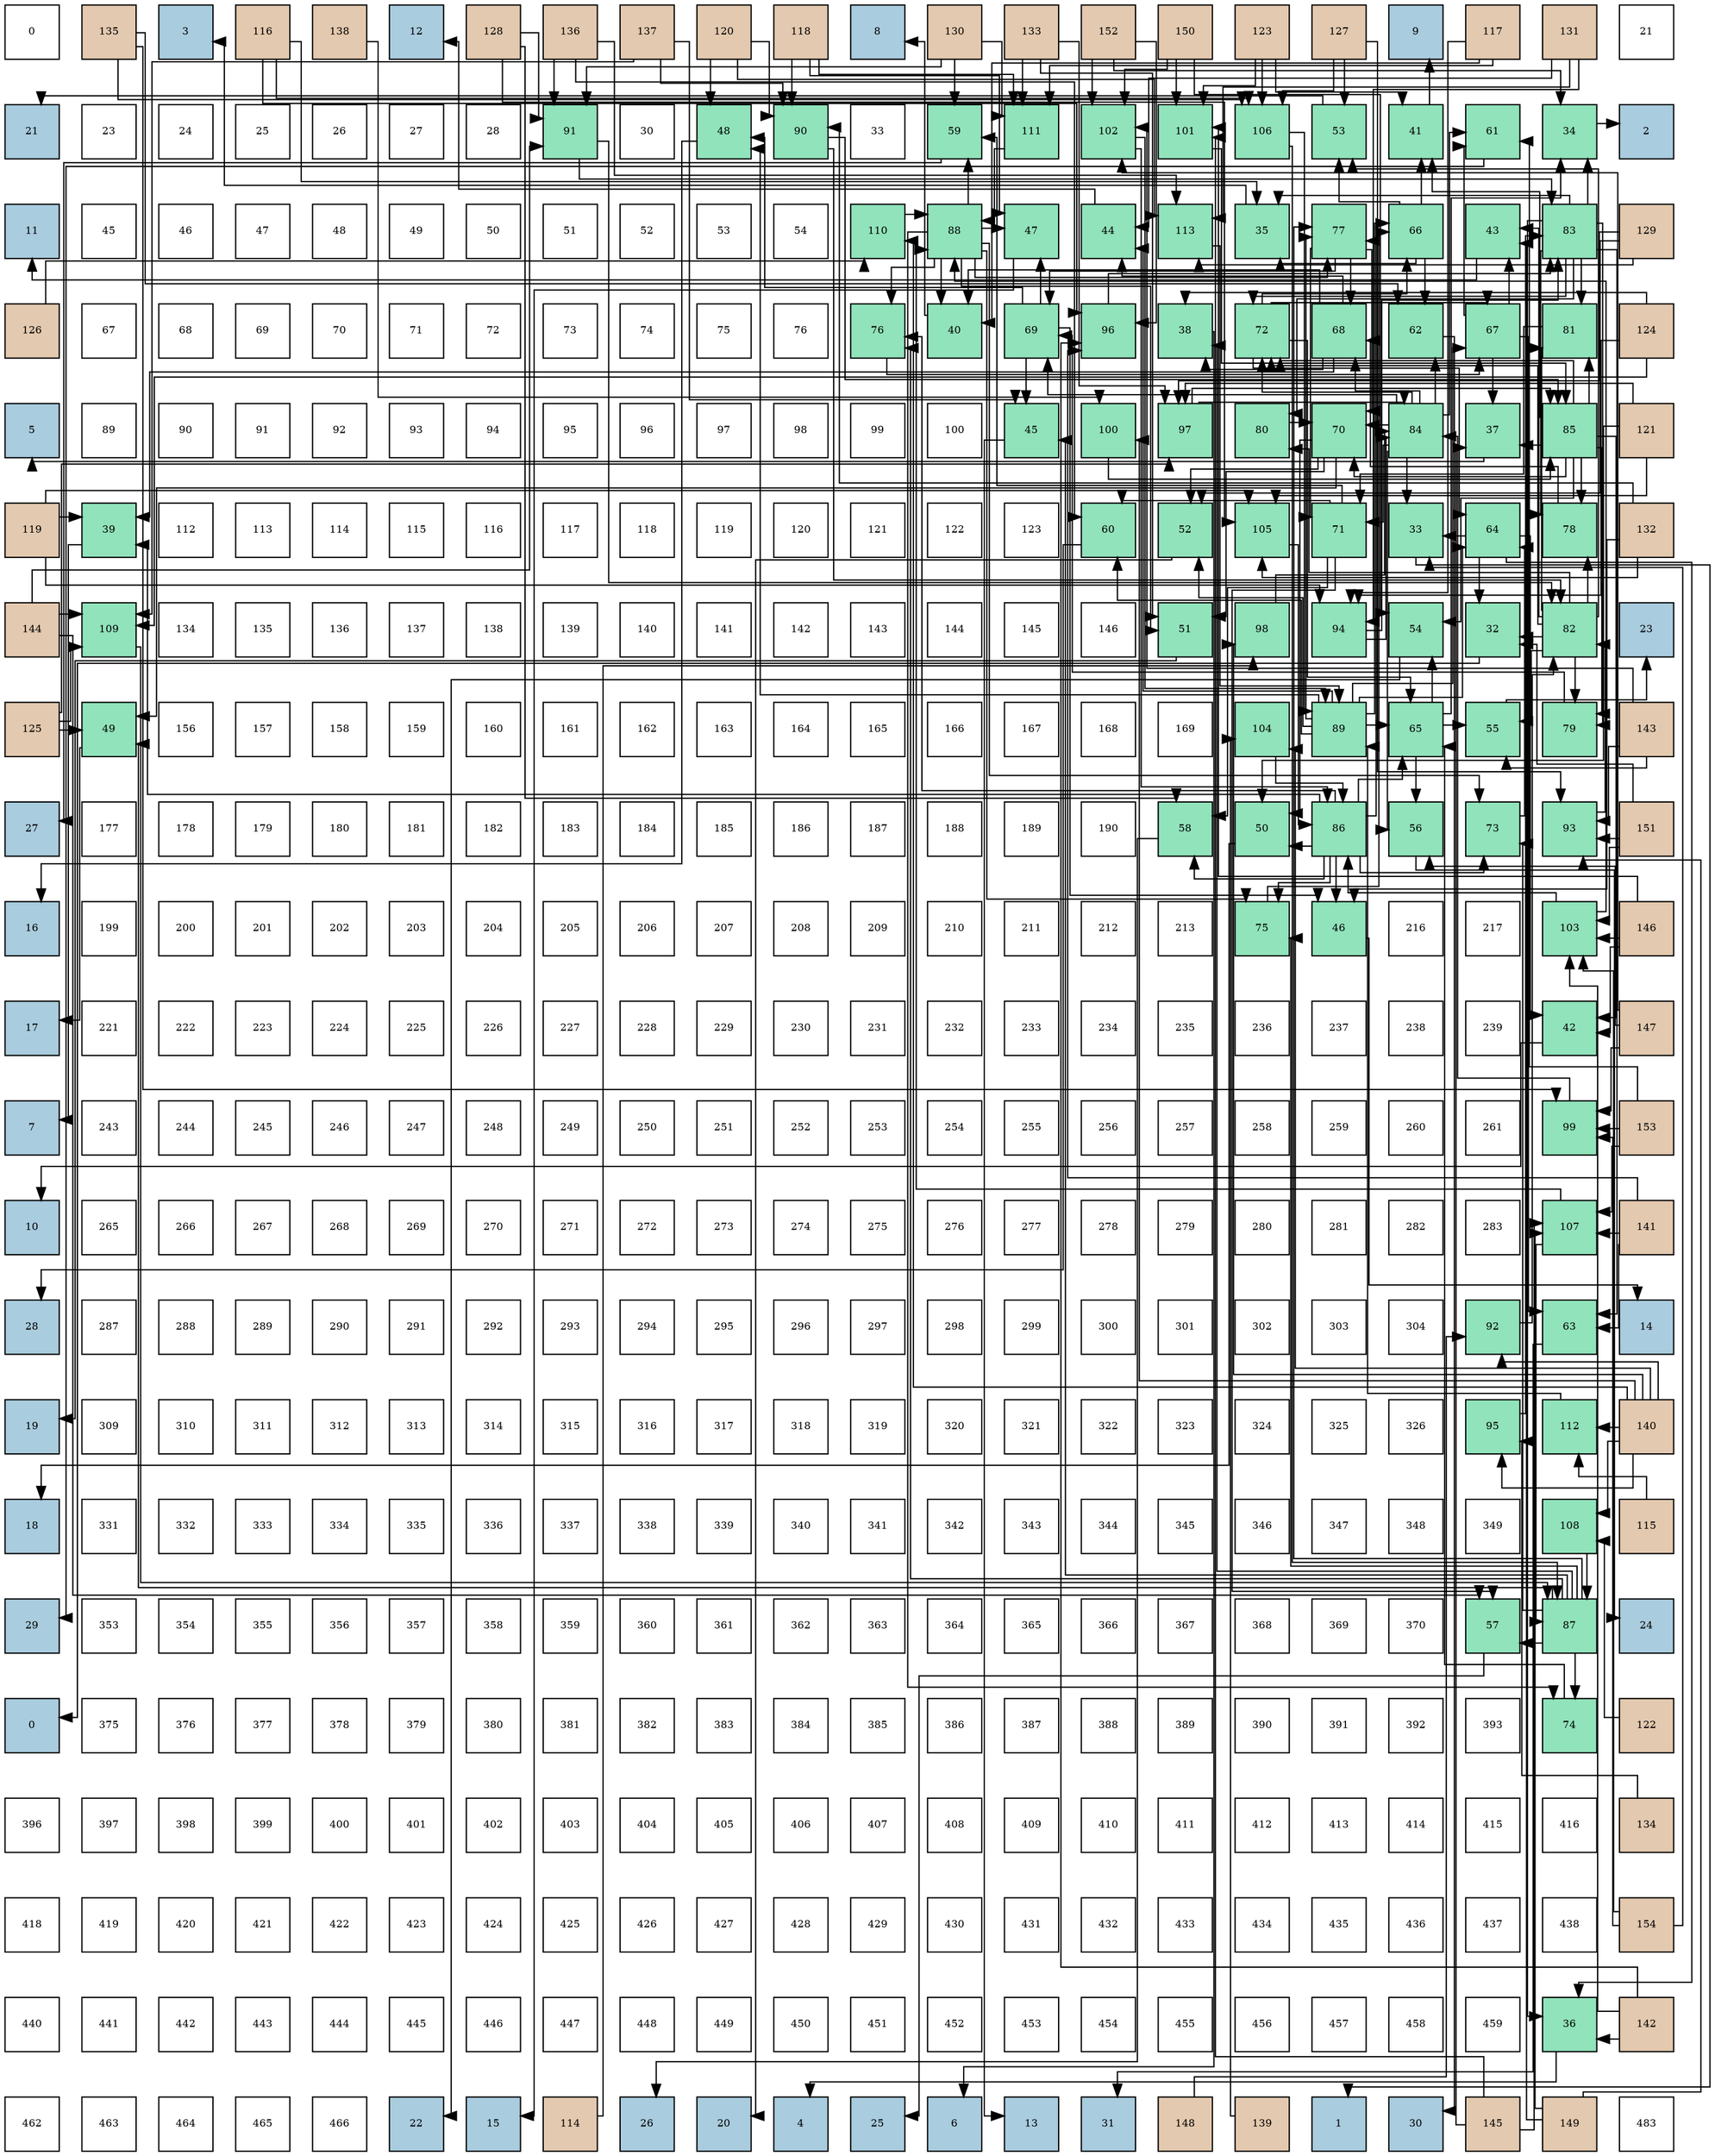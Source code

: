 digraph layout{
 rankdir=TB;
 splines=ortho;
 node [style=filled shape=square fixedsize=true width=0.6];
0[label="0", fontsize=8, fillcolor="#ffffff"];
1[label="135", fontsize=8, fillcolor="#e3c9af"];
2[label="3", fontsize=8, fillcolor="#a9ccde"];
3[label="116", fontsize=8, fillcolor="#e3c9af"];
4[label="138", fontsize=8, fillcolor="#e3c9af"];
5[label="12", fontsize=8, fillcolor="#a9ccde"];
6[label="128", fontsize=8, fillcolor="#e3c9af"];
7[label="136", fontsize=8, fillcolor="#e3c9af"];
8[label="137", fontsize=8, fillcolor="#e3c9af"];
9[label="120", fontsize=8, fillcolor="#e3c9af"];
10[label="118", fontsize=8, fillcolor="#e3c9af"];
11[label="8", fontsize=8, fillcolor="#a9ccde"];
12[label="130", fontsize=8, fillcolor="#e3c9af"];
13[label="133", fontsize=8, fillcolor="#e3c9af"];
14[label="152", fontsize=8, fillcolor="#e3c9af"];
15[label="150", fontsize=8, fillcolor="#e3c9af"];
16[label="123", fontsize=8, fillcolor="#e3c9af"];
17[label="127", fontsize=8, fillcolor="#e3c9af"];
18[label="9", fontsize=8, fillcolor="#a9ccde"];
19[label="117", fontsize=8, fillcolor="#e3c9af"];
20[label="131", fontsize=8, fillcolor="#e3c9af"];
21[label="21", fontsize=8, fillcolor="#ffffff"];
22[label="21", fontsize=8, fillcolor="#a9ccde"];
23[label="23", fontsize=8, fillcolor="#ffffff"];
24[label="24", fontsize=8, fillcolor="#ffffff"];
25[label="25", fontsize=8, fillcolor="#ffffff"];
26[label="26", fontsize=8, fillcolor="#ffffff"];
27[label="27", fontsize=8, fillcolor="#ffffff"];
28[label="28", fontsize=8, fillcolor="#ffffff"];
29[label="91", fontsize=8, fillcolor="#91e3bb"];
30[label="30", fontsize=8, fillcolor="#ffffff"];
31[label="48", fontsize=8, fillcolor="#91e3bb"];
32[label="90", fontsize=8, fillcolor="#91e3bb"];
33[label="33", fontsize=8, fillcolor="#ffffff"];
34[label="59", fontsize=8, fillcolor="#91e3bb"];
35[label="111", fontsize=8, fillcolor="#91e3bb"];
36[label="102", fontsize=8, fillcolor="#91e3bb"];
37[label="101", fontsize=8, fillcolor="#91e3bb"];
38[label="106", fontsize=8, fillcolor="#91e3bb"];
39[label="53", fontsize=8, fillcolor="#91e3bb"];
40[label="41", fontsize=8, fillcolor="#91e3bb"];
41[label="61", fontsize=8, fillcolor="#91e3bb"];
42[label="34", fontsize=8, fillcolor="#91e3bb"];
43[label="2", fontsize=8, fillcolor="#a9ccde"];
44[label="11", fontsize=8, fillcolor="#a9ccde"];
45[label="45", fontsize=8, fillcolor="#ffffff"];
46[label="46", fontsize=8, fillcolor="#ffffff"];
47[label="47", fontsize=8, fillcolor="#ffffff"];
48[label="48", fontsize=8, fillcolor="#ffffff"];
49[label="49", fontsize=8, fillcolor="#ffffff"];
50[label="50", fontsize=8, fillcolor="#ffffff"];
51[label="51", fontsize=8, fillcolor="#ffffff"];
52[label="52", fontsize=8, fillcolor="#ffffff"];
53[label="53", fontsize=8, fillcolor="#ffffff"];
54[label="54", fontsize=8, fillcolor="#ffffff"];
55[label="110", fontsize=8, fillcolor="#91e3bb"];
56[label="88", fontsize=8, fillcolor="#91e3bb"];
57[label="47", fontsize=8, fillcolor="#91e3bb"];
58[label="44", fontsize=8, fillcolor="#91e3bb"];
59[label="113", fontsize=8, fillcolor="#91e3bb"];
60[label="35", fontsize=8, fillcolor="#91e3bb"];
61[label="77", fontsize=8, fillcolor="#91e3bb"];
62[label="66", fontsize=8, fillcolor="#91e3bb"];
63[label="43", fontsize=8, fillcolor="#91e3bb"];
64[label="83", fontsize=8, fillcolor="#91e3bb"];
65[label="129", fontsize=8, fillcolor="#e3c9af"];
66[label="126", fontsize=8, fillcolor="#e3c9af"];
67[label="67", fontsize=8, fillcolor="#ffffff"];
68[label="68", fontsize=8, fillcolor="#ffffff"];
69[label="69", fontsize=8, fillcolor="#ffffff"];
70[label="70", fontsize=8, fillcolor="#ffffff"];
71[label="71", fontsize=8, fillcolor="#ffffff"];
72[label="72", fontsize=8, fillcolor="#ffffff"];
73[label="73", fontsize=8, fillcolor="#ffffff"];
74[label="74", fontsize=8, fillcolor="#ffffff"];
75[label="75", fontsize=8, fillcolor="#ffffff"];
76[label="76", fontsize=8, fillcolor="#ffffff"];
77[label="76", fontsize=8, fillcolor="#91e3bb"];
78[label="40", fontsize=8, fillcolor="#91e3bb"];
79[label="69", fontsize=8, fillcolor="#91e3bb"];
80[label="96", fontsize=8, fillcolor="#91e3bb"];
81[label="38", fontsize=8, fillcolor="#91e3bb"];
82[label="72", fontsize=8, fillcolor="#91e3bb"];
83[label="68", fontsize=8, fillcolor="#91e3bb"];
84[label="62", fontsize=8, fillcolor="#91e3bb"];
85[label="67", fontsize=8, fillcolor="#91e3bb"];
86[label="81", fontsize=8, fillcolor="#91e3bb"];
87[label="124", fontsize=8, fillcolor="#e3c9af"];
88[label="5", fontsize=8, fillcolor="#a9ccde"];
89[label="89", fontsize=8, fillcolor="#ffffff"];
90[label="90", fontsize=8, fillcolor="#ffffff"];
91[label="91", fontsize=8, fillcolor="#ffffff"];
92[label="92", fontsize=8, fillcolor="#ffffff"];
93[label="93", fontsize=8, fillcolor="#ffffff"];
94[label="94", fontsize=8, fillcolor="#ffffff"];
95[label="95", fontsize=8, fillcolor="#ffffff"];
96[label="96", fontsize=8, fillcolor="#ffffff"];
97[label="97", fontsize=8, fillcolor="#ffffff"];
98[label="98", fontsize=8, fillcolor="#ffffff"];
99[label="99", fontsize=8, fillcolor="#ffffff"];
100[label="100", fontsize=8, fillcolor="#ffffff"];
101[label="45", fontsize=8, fillcolor="#91e3bb"];
102[label="100", fontsize=8, fillcolor="#91e3bb"];
103[label="97", fontsize=8, fillcolor="#91e3bb"];
104[label="80", fontsize=8, fillcolor="#91e3bb"];
105[label="70", fontsize=8, fillcolor="#91e3bb"];
106[label="84", fontsize=8, fillcolor="#91e3bb"];
107[label="37", fontsize=8, fillcolor="#91e3bb"];
108[label="85", fontsize=8, fillcolor="#91e3bb"];
109[label="121", fontsize=8, fillcolor="#e3c9af"];
110[label="119", fontsize=8, fillcolor="#e3c9af"];
111[label="39", fontsize=8, fillcolor="#91e3bb"];
112[label="112", fontsize=8, fillcolor="#ffffff"];
113[label="113", fontsize=8, fillcolor="#ffffff"];
114[label="114", fontsize=8, fillcolor="#ffffff"];
115[label="115", fontsize=8, fillcolor="#ffffff"];
116[label="116", fontsize=8, fillcolor="#ffffff"];
117[label="117", fontsize=8, fillcolor="#ffffff"];
118[label="118", fontsize=8, fillcolor="#ffffff"];
119[label="119", fontsize=8, fillcolor="#ffffff"];
120[label="120", fontsize=8, fillcolor="#ffffff"];
121[label="121", fontsize=8, fillcolor="#ffffff"];
122[label="122", fontsize=8, fillcolor="#ffffff"];
123[label="123", fontsize=8, fillcolor="#ffffff"];
124[label="60", fontsize=8, fillcolor="#91e3bb"];
125[label="52", fontsize=8, fillcolor="#91e3bb"];
126[label="105", fontsize=8, fillcolor="#91e3bb"];
127[label="71", fontsize=8, fillcolor="#91e3bb"];
128[label="33", fontsize=8, fillcolor="#91e3bb"];
129[label="64", fontsize=8, fillcolor="#91e3bb"];
130[label="78", fontsize=8, fillcolor="#91e3bb"];
131[label="132", fontsize=8, fillcolor="#e3c9af"];
132[label="144", fontsize=8, fillcolor="#e3c9af"];
133[label="109", fontsize=8, fillcolor="#91e3bb"];
134[label="134", fontsize=8, fillcolor="#ffffff"];
135[label="135", fontsize=8, fillcolor="#ffffff"];
136[label="136", fontsize=8, fillcolor="#ffffff"];
137[label="137", fontsize=8, fillcolor="#ffffff"];
138[label="138", fontsize=8, fillcolor="#ffffff"];
139[label="139", fontsize=8, fillcolor="#ffffff"];
140[label="140", fontsize=8, fillcolor="#ffffff"];
141[label="141", fontsize=8, fillcolor="#ffffff"];
142[label="142", fontsize=8, fillcolor="#ffffff"];
143[label="143", fontsize=8, fillcolor="#ffffff"];
144[label="144", fontsize=8, fillcolor="#ffffff"];
145[label="145", fontsize=8, fillcolor="#ffffff"];
146[label="146", fontsize=8, fillcolor="#ffffff"];
147[label="51", fontsize=8, fillcolor="#91e3bb"];
148[label="98", fontsize=8, fillcolor="#91e3bb"];
149[label="94", fontsize=8, fillcolor="#91e3bb"];
150[label="54", fontsize=8, fillcolor="#91e3bb"];
151[label="32", fontsize=8, fillcolor="#91e3bb"];
152[label="82", fontsize=8, fillcolor="#91e3bb"];
153[label="23", fontsize=8, fillcolor="#a9ccde"];
154[label="125", fontsize=8, fillcolor="#e3c9af"];
155[label="49", fontsize=8, fillcolor="#91e3bb"];
156[label="156", fontsize=8, fillcolor="#ffffff"];
157[label="157", fontsize=8, fillcolor="#ffffff"];
158[label="158", fontsize=8, fillcolor="#ffffff"];
159[label="159", fontsize=8, fillcolor="#ffffff"];
160[label="160", fontsize=8, fillcolor="#ffffff"];
161[label="161", fontsize=8, fillcolor="#ffffff"];
162[label="162", fontsize=8, fillcolor="#ffffff"];
163[label="163", fontsize=8, fillcolor="#ffffff"];
164[label="164", fontsize=8, fillcolor="#ffffff"];
165[label="165", fontsize=8, fillcolor="#ffffff"];
166[label="166", fontsize=8, fillcolor="#ffffff"];
167[label="167", fontsize=8, fillcolor="#ffffff"];
168[label="168", fontsize=8, fillcolor="#ffffff"];
169[label="169", fontsize=8, fillcolor="#ffffff"];
170[label="104", fontsize=8, fillcolor="#91e3bb"];
171[label="89", fontsize=8, fillcolor="#91e3bb"];
172[label="65", fontsize=8, fillcolor="#91e3bb"];
173[label="55", fontsize=8, fillcolor="#91e3bb"];
174[label="79", fontsize=8, fillcolor="#91e3bb"];
175[label="143", fontsize=8, fillcolor="#e3c9af"];
176[label="27", fontsize=8, fillcolor="#a9ccde"];
177[label="177", fontsize=8, fillcolor="#ffffff"];
178[label="178", fontsize=8, fillcolor="#ffffff"];
179[label="179", fontsize=8, fillcolor="#ffffff"];
180[label="180", fontsize=8, fillcolor="#ffffff"];
181[label="181", fontsize=8, fillcolor="#ffffff"];
182[label="182", fontsize=8, fillcolor="#ffffff"];
183[label="183", fontsize=8, fillcolor="#ffffff"];
184[label="184", fontsize=8, fillcolor="#ffffff"];
185[label="185", fontsize=8, fillcolor="#ffffff"];
186[label="186", fontsize=8, fillcolor="#ffffff"];
187[label="187", fontsize=8, fillcolor="#ffffff"];
188[label="188", fontsize=8, fillcolor="#ffffff"];
189[label="189", fontsize=8, fillcolor="#ffffff"];
190[label="190", fontsize=8, fillcolor="#ffffff"];
191[label="58", fontsize=8, fillcolor="#91e3bb"];
192[label="50", fontsize=8, fillcolor="#91e3bb"];
193[label="86", fontsize=8, fillcolor="#91e3bb"];
194[label="56", fontsize=8, fillcolor="#91e3bb"];
195[label="73", fontsize=8, fillcolor="#91e3bb"];
196[label="93", fontsize=8, fillcolor="#91e3bb"];
197[label="151", fontsize=8, fillcolor="#e3c9af"];
198[label="16", fontsize=8, fillcolor="#a9ccde"];
199[label="199", fontsize=8, fillcolor="#ffffff"];
200[label="200", fontsize=8, fillcolor="#ffffff"];
201[label="201", fontsize=8, fillcolor="#ffffff"];
202[label="202", fontsize=8, fillcolor="#ffffff"];
203[label="203", fontsize=8, fillcolor="#ffffff"];
204[label="204", fontsize=8, fillcolor="#ffffff"];
205[label="205", fontsize=8, fillcolor="#ffffff"];
206[label="206", fontsize=8, fillcolor="#ffffff"];
207[label="207", fontsize=8, fillcolor="#ffffff"];
208[label="208", fontsize=8, fillcolor="#ffffff"];
209[label="209", fontsize=8, fillcolor="#ffffff"];
210[label="210", fontsize=8, fillcolor="#ffffff"];
211[label="211", fontsize=8, fillcolor="#ffffff"];
212[label="212", fontsize=8, fillcolor="#ffffff"];
213[label="213", fontsize=8, fillcolor="#ffffff"];
214[label="75", fontsize=8, fillcolor="#91e3bb"];
215[label="46", fontsize=8, fillcolor="#91e3bb"];
216[label="216", fontsize=8, fillcolor="#ffffff"];
217[label="217", fontsize=8, fillcolor="#ffffff"];
218[label="103", fontsize=8, fillcolor="#91e3bb"];
219[label="146", fontsize=8, fillcolor="#e3c9af"];
220[label="17", fontsize=8, fillcolor="#a9ccde"];
221[label="221", fontsize=8, fillcolor="#ffffff"];
222[label="222", fontsize=8, fillcolor="#ffffff"];
223[label="223", fontsize=8, fillcolor="#ffffff"];
224[label="224", fontsize=8, fillcolor="#ffffff"];
225[label="225", fontsize=8, fillcolor="#ffffff"];
226[label="226", fontsize=8, fillcolor="#ffffff"];
227[label="227", fontsize=8, fillcolor="#ffffff"];
228[label="228", fontsize=8, fillcolor="#ffffff"];
229[label="229", fontsize=8, fillcolor="#ffffff"];
230[label="230", fontsize=8, fillcolor="#ffffff"];
231[label="231", fontsize=8, fillcolor="#ffffff"];
232[label="232", fontsize=8, fillcolor="#ffffff"];
233[label="233", fontsize=8, fillcolor="#ffffff"];
234[label="234", fontsize=8, fillcolor="#ffffff"];
235[label="235", fontsize=8, fillcolor="#ffffff"];
236[label="236", fontsize=8, fillcolor="#ffffff"];
237[label="237", fontsize=8, fillcolor="#ffffff"];
238[label="238", fontsize=8, fillcolor="#ffffff"];
239[label="239", fontsize=8, fillcolor="#ffffff"];
240[label="42", fontsize=8, fillcolor="#91e3bb"];
241[label="147", fontsize=8, fillcolor="#e3c9af"];
242[label="7", fontsize=8, fillcolor="#a9ccde"];
243[label="243", fontsize=8, fillcolor="#ffffff"];
244[label="244", fontsize=8, fillcolor="#ffffff"];
245[label="245", fontsize=8, fillcolor="#ffffff"];
246[label="246", fontsize=8, fillcolor="#ffffff"];
247[label="247", fontsize=8, fillcolor="#ffffff"];
248[label="248", fontsize=8, fillcolor="#ffffff"];
249[label="249", fontsize=8, fillcolor="#ffffff"];
250[label="250", fontsize=8, fillcolor="#ffffff"];
251[label="251", fontsize=8, fillcolor="#ffffff"];
252[label="252", fontsize=8, fillcolor="#ffffff"];
253[label="253", fontsize=8, fillcolor="#ffffff"];
254[label="254", fontsize=8, fillcolor="#ffffff"];
255[label="255", fontsize=8, fillcolor="#ffffff"];
256[label="256", fontsize=8, fillcolor="#ffffff"];
257[label="257", fontsize=8, fillcolor="#ffffff"];
258[label="258", fontsize=8, fillcolor="#ffffff"];
259[label="259", fontsize=8, fillcolor="#ffffff"];
260[label="260", fontsize=8, fillcolor="#ffffff"];
261[label="261", fontsize=8, fillcolor="#ffffff"];
262[label="99", fontsize=8, fillcolor="#91e3bb"];
263[label="153", fontsize=8, fillcolor="#e3c9af"];
264[label="10", fontsize=8, fillcolor="#a9ccde"];
265[label="265", fontsize=8, fillcolor="#ffffff"];
266[label="266", fontsize=8, fillcolor="#ffffff"];
267[label="267", fontsize=8, fillcolor="#ffffff"];
268[label="268", fontsize=8, fillcolor="#ffffff"];
269[label="269", fontsize=8, fillcolor="#ffffff"];
270[label="270", fontsize=8, fillcolor="#ffffff"];
271[label="271", fontsize=8, fillcolor="#ffffff"];
272[label="272", fontsize=8, fillcolor="#ffffff"];
273[label="273", fontsize=8, fillcolor="#ffffff"];
274[label="274", fontsize=8, fillcolor="#ffffff"];
275[label="275", fontsize=8, fillcolor="#ffffff"];
276[label="276", fontsize=8, fillcolor="#ffffff"];
277[label="277", fontsize=8, fillcolor="#ffffff"];
278[label="278", fontsize=8, fillcolor="#ffffff"];
279[label="279", fontsize=8, fillcolor="#ffffff"];
280[label="280", fontsize=8, fillcolor="#ffffff"];
281[label="281", fontsize=8, fillcolor="#ffffff"];
282[label="282", fontsize=8, fillcolor="#ffffff"];
283[label="283", fontsize=8, fillcolor="#ffffff"];
284[label="107", fontsize=8, fillcolor="#91e3bb"];
285[label="141", fontsize=8, fillcolor="#e3c9af"];
286[label="28", fontsize=8, fillcolor="#a9ccde"];
287[label="287", fontsize=8, fillcolor="#ffffff"];
288[label="288", fontsize=8, fillcolor="#ffffff"];
289[label="289", fontsize=8, fillcolor="#ffffff"];
290[label="290", fontsize=8, fillcolor="#ffffff"];
291[label="291", fontsize=8, fillcolor="#ffffff"];
292[label="292", fontsize=8, fillcolor="#ffffff"];
293[label="293", fontsize=8, fillcolor="#ffffff"];
294[label="294", fontsize=8, fillcolor="#ffffff"];
295[label="295", fontsize=8, fillcolor="#ffffff"];
296[label="296", fontsize=8, fillcolor="#ffffff"];
297[label="297", fontsize=8, fillcolor="#ffffff"];
298[label="298", fontsize=8, fillcolor="#ffffff"];
299[label="299", fontsize=8, fillcolor="#ffffff"];
300[label="300", fontsize=8, fillcolor="#ffffff"];
301[label="301", fontsize=8, fillcolor="#ffffff"];
302[label="302", fontsize=8, fillcolor="#ffffff"];
303[label="303", fontsize=8, fillcolor="#ffffff"];
304[label="304", fontsize=8, fillcolor="#ffffff"];
305[label="92", fontsize=8, fillcolor="#91e3bb"];
306[label="63", fontsize=8, fillcolor="#91e3bb"];
307[label="14", fontsize=8, fillcolor="#a9ccde"];
308[label="19", fontsize=8, fillcolor="#a9ccde"];
309[label="309", fontsize=8, fillcolor="#ffffff"];
310[label="310", fontsize=8, fillcolor="#ffffff"];
311[label="311", fontsize=8, fillcolor="#ffffff"];
312[label="312", fontsize=8, fillcolor="#ffffff"];
313[label="313", fontsize=8, fillcolor="#ffffff"];
314[label="314", fontsize=8, fillcolor="#ffffff"];
315[label="315", fontsize=8, fillcolor="#ffffff"];
316[label="316", fontsize=8, fillcolor="#ffffff"];
317[label="317", fontsize=8, fillcolor="#ffffff"];
318[label="318", fontsize=8, fillcolor="#ffffff"];
319[label="319", fontsize=8, fillcolor="#ffffff"];
320[label="320", fontsize=8, fillcolor="#ffffff"];
321[label="321", fontsize=8, fillcolor="#ffffff"];
322[label="322", fontsize=8, fillcolor="#ffffff"];
323[label="323", fontsize=8, fillcolor="#ffffff"];
324[label="324", fontsize=8, fillcolor="#ffffff"];
325[label="325", fontsize=8, fillcolor="#ffffff"];
326[label="326", fontsize=8, fillcolor="#ffffff"];
327[label="95", fontsize=8, fillcolor="#91e3bb"];
328[label="112", fontsize=8, fillcolor="#91e3bb"];
329[label="140", fontsize=8, fillcolor="#e3c9af"];
330[label="18", fontsize=8, fillcolor="#a9ccde"];
331[label="331", fontsize=8, fillcolor="#ffffff"];
332[label="332", fontsize=8, fillcolor="#ffffff"];
333[label="333", fontsize=8, fillcolor="#ffffff"];
334[label="334", fontsize=8, fillcolor="#ffffff"];
335[label="335", fontsize=8, fillcolor="#ffffff"];
336[label="336", fontsize=8, fillcolor="#ffffff"];
337[label="337", fontsize=8, fillcolor="#ffffff"];
338[label="338", fontsize=8, fillcolor="#ffffff"];
339[label="339", fontsize=8, fillcolor="#ffffff"];
340[label="340", fontsize=8, fillcolor="#ffffff"];
341[label="341", fontsize=8, fillcolor="#ffffff"];
342[label="342", fontsize=8, fillcolor="#ffffff"];
343[label="343", fontsize=8, fillcolor="#ffffff"];
344[label="344", fontsize=8, fillcolor="#ffffff"];
345[label="345", fontsize=8, fillcolor="#ffffff"];
346[label="346", fontsize=8, fillcolor="#ffffff"];
347[label="347", fontsize=8, fillcolor="#ffffff"];
348[label="348", fontsize=8, fillcolor="#ffffff"];
349[label="349", fontsize=8, fillcolor="#ffffff"];
350[label="108", fontsize=8, fillcolor="#91e3bb"];
351[label="115", fontsize=8, fillcolor="#e3c9af"];
352[label="29", fontsize=8, fillcolor="#a9ccde"];
353[label="353", fontsize=8, fillcolor="#ffffff"];
354[label="354", fontsize=8, fillcolor="#ffffff"];
355[label="355", fontsize=8, fillcolor="#ffffff"];
356[label="356", fontsize=8, fillcolor="#ffffff"];
357[label="357", fontsize=8, fillcolor="#ffffff"];
358[label="358", fontsize=8, fillcolor="#ffffff"];
359[label="359", fontsize=8, fillcolor="#ffffff"];
360[label="360", fontsize=8, fillcolor="#ffffff"];
361[label="361", fontsize=8, fillcolor="#ffffff"];
362[label="362", fontsize=8, fillcolor="#ffffff"];
363[label="363", fontsize=8, fillcolor="#ffffff"];
364[label="364", fontsize=8, fillcolor="#ffffff"];
365[label="365", fontsize=8, fillcolor="#ffffff"];
366[label="366", fontsize=8, fillcolor="#ffffff"];
367[label="367", fontsize=8, fillcolor="#ffffff"];
368[label="368", fontsize=8, fillcolor="#ffffff"];
369[label="369", fontsize=8, fillcolor="#ffffff"];
370[label="370", fontsize=8, fillcolor="#ffffff"];
371[label="57", fontsize=8, fillcolor="#91e3bb"];
372[label="87", fontsize=8, fillcolor="#91e3bb"];
373[label="24", fontsize=8, fillcolor="#a9ccde"];
374[label="0", fontsize=8, fillcolor="#a9ccde"];
375[label="375", fontsize=8, fillcolor="#ffffff"];
376[label="376", fontsize=8, fillcolor="#ffffff"];
377[label="377", fontsize=8, fillcolor="#ffffff"];
378[label="378", fontsize=8, fillcolor="#ffffff"];
379[label="379", fontsize=8, fillcolor="#ffffff"];
380[label="380", fontsize=8, fillcolor="#ffffff"];
381[label="381", fontsize=8, fillcolor="#ffffff"];
382[label="382", fontsize=8, fillcolor="#ffffff"];
383[label="383", fontsize=8, fillcolor="#ffffff"];
384[label="384", fontsize=8, fillcolor="#ffffff"];
385[label="385", fontsize=8, fillcolor="#ffffff"];
386[label="386", fontsize=8, fillcolor="#ffffff"];
387[label="387", fontsize=8, fillcolor="#ffffff"];
388[label="388", fontsize=8, fillcolor="#ffffff"];
389[label="389", fontsize=8, fillcolor="#ffffff"];
390[label="390", fontsize=8, fillcolor="#ffffff"];
391[label="391", fontsize=8, fillcolor="#ffffff"];
392[label="392", fontsize=8, fillcolor="#ffffff"];
393[label="393", fontsize=8, fillcolor="#ffffff"];
394[label="74", fontsize=8, fillcolor="#91e3bb"];
395[label="122", fontsize=8, fillcolor="#e3c9af"];
396[label="396", fontsize=8, fillcolor="#ffffff"];
397[label="397", fontsize=8, fillcolor="#ffffff"];
398[label="398", fontsize=8, fillcolor="#ffffff"];
399[label="399", fontsize=8, fillcolor="#ffffff"];
400[label="400", fontsize=8, fillcolor="#ffffff"];
401[label="401", fontsize=8, fillcolor="#ffffff"];
402[label="402", fontsize=8, fillcolor="#ffffff"];
403[label="403", fontsize=8, fillcolor="#ffffff"];
404[label="404", fontsize=8, fillcolor="#ffffff"];
405[label="405", fontsize=8, fillcolor="#ffffff"];
406[label="406", fontsize=8, fillcolor="#ffffff"];
407[label="407", fontsize=8, fillcolor="#ffffff"];
408[label="408", fontsize=8, fillcolor="#ffffff"];
409[label="409", fontsize=8, fillcolor="#ffffff"];
410[label="410", fontsize=8, fillcolor="#ffffff"];
411[label="411", fontsize=8, fillcolor="#ffffff"];
412[label="412", fontsize=8, fillcolor="#ffffff"];
413[label="413", fontsize=8, fillcolor="#ffffff"];
414[label="414", fontsize=8, fillcolor="#ffffff"];
415[label="415", fontsize=8, fillcolor="#ffffff"];
416[label="416", fontsize=8, fillcolor="#ffffff"];
417[label="134", fontsize=8, fillcolor="#e3c9af"];
418[label="418", fontsize=8, fillcolor="#ffffff"];
419[label="419", fontsize=8, fillcolor="#ffffff"];
420[label="420", fontsize=8, fillcolor="#ffffff"];
421[label="421", fontsize=8, fillcolor="#ffffff"];
422[label="422", fontsize=8, fillcolor="#ffffff"];
423[label="423", fontsize=8, fillcolor="#ffffff"];
424[label="424", fontsize=8, fillcolor="#ffffff"];
425[label="425", fontsize=8, fillcolor="#ffffff"];
426[label="426", fontsize=8, fillcolor="#ffffff"];
427[label="427", fontsize=8, fillcolor="#ffffff"];
428[label="428", fontsize=8, fillcolor="#ffffff"];
429[label="429", fontsize=8, fillcolor="#ffffff"];
430[label="430", fontsize=8, fillcolor="#ffffff"];
431[label="431", fontsize=8, fillcolor="#ffffff"];
432[label="432", fontsize=8, fillcolor="#ffffff"];
433[label="433", fontsize=8, fillcolor="#ffffff"];
434[label="434", fontsize=8, fillcolor="#ffffff"];
435[label="435", fontsize=8, fillcolor="#ffffff"];
436[label="436", fontsize=8, fillcolor="#ffffff"];
437[label="437", fontsize=8, fillcolor="#ffffff"];
438[label="438", fontsize=8, fillcolor="#ffffff"];
439[label="154", fontsize=8, fillcolor="#e3c9af"];
440[label="440", fontsize=8, fillcolor="#ffffff"];
441[label="441", fontsize=8, fillcolor="#ffffff"];
442[label="442", fontsize=8, fillcolor="#ffffff"];
443[label="443", fontsize=8, fillcolor="#ffffff"];
444[label="444", fontsize=8, fillcolor="#ffffff"];
445[label="445", fontsize=8, fillcolor="#ffffff"];
446[label="446", fontsize=8, fillcolor="#ffffff"];
447[label="447", fontsize=8, fillcolor="#ffffff"];
448[label="448", fontsize=8, fillcolor="#ffffff"];
449[label="449", fontsize=8, fillcolor="#ffffff"];
450[label="450", fontsize=8, fillcolor="#ffffff"];
451[label="451", fontsize=8, fillcolor="#ffffff"];
452[label="452", fontsize=8, fillcolor="#ffffff"];
453[label="453", fontsize=8, fillcolor="#ffffff"];
454[label="454", fontsize=8, fillcolor="#ffffff"];
455[label="455", fontsize=8, fillcolor="#ffffff"];
456[label="456", fontsize=8, fillcolor="#ffffff"];
457[label="457", fontsize=8, fillcolor="#ffffff"];
458[label="458", fontsize=8, fillcolor="#ffffff"];
459[label="459", fontsize=8, fillcolor="#ffffff"];
460[label="36", fontsize=8, fillcolor="#91e3bb"];
461[label="142", fontsize=8, fillcolor="#e3c9af"];
462[label="462", fontsize=8, fillcolor="#ffffff"];
463[label="463", fontsize=8, fillcolor="#ffffff"];
464[label="464", fontsize=8, fillcolor="#ffffff"];
465[label="465", fontsize=8, fillcolor="#ffffff"];
466[label="466", fontsize=8, fillcolor="#ffffff"];
467[label="22", fontsize=8, fillcolor="#a9ccde"];
468[label="15", fontsize=8, fillcolor="#a9ccde"];
469[label="114", fontsize=8, fillcolor="#e3c9af"];
470[label="26", fontsize=8, fillcolor="#a9ccde"];
471[label="20", fontsize=8, fillcolor="#a9ccde"];
472[label="4", fontsize=8, fillcolor="#a9ccde"];
473[label="25", fontsize=8, fillcolor="#a9ccde"];
474[label="6", fontsize=8, fillcolor="#a9ccde"];
475[label="13", fontsize=8, fillcolor="#a9ccde"];
476[label="31", fontsize=8, fillcolor="#a9ccde"];
477[label="148", fontsize=8, fillcolor="#e3c9af"];
478[label="139", fontsize=8, fillcolor="#e3c9af"];
479[label="1", fontsize=8, fillcolor="#a9ccde"];
480[label="30", fontsize=8, fillcolor="#a9ccde"];
481[label="145", fontsize=8, fillcolor="#e3c9af"];
482[label="149", fontsize=8, fillcolor="#e3c9af"];
483[label="483", fontsize=8, fillcolor="#ffffff"];
edge [constraint=false, style=vis];151 -> 374;
128 -> 479;
42 -> 43;
60 -> 2;
460 -> 472;
107 -> 88;
81 -> 474;
111 -> 242;
78 -> 11;
40 -> 18;
240 -> 264;
63 -> 44;
58 -> 5;
101 -> 475;
215 -> 307;
57 -> 468;
31 -> 198;
155 -> 220;
192 -> 330;
147 -> 308;
125 -> 471;
39 -> 22;
150 -> 467;
173 -> 153;
194 -> 373;
371 -> 473;
191 -> 470;
34 -> 176;
124 -> 286;
41 -> 352;
84 -> 480;
306 -> 476;
129 -> 151;
129 -> 128;
129 -> 460;
129 -> 240;
172 -> 42;
172 -> 150;
172 -> 173;
172 -> 194;
62 -> 60;
62 -> 40;
62 -> 39;
62 -> 84;
85 -> 107;
85 -> 63;
85 -> 41;
85 -> 306;
83 -> 81;
83 -> 111;
83 -> 78;
83 -> 58;
79 -> 101;
79 -> 215;
79 -> 57;
79 -> 31;
105 -> 155;
105 -> 192;
105 -> 147;
105 -> 125;
127 -> 371;
127 -> 191;
127 -> 34;
127 -> 124;
82 -> 129;
82 -> 172;
82 -> 62;
82 -> 85;
195 -> 129;
394 -> 172;
214 -> 62;
77 -> 85;
61 -> 83;
61 -> 79;
61 -> 105;
61 -> 127;
130 -> 83;
174 -> 79;
104 -> 105;
86 -> 127;
152 -> 151;
152 -> 63;
152 -> 39;
152 -> 173;
152 -> 82;
152 -> 130;
152 -> 174;
152 -> 104;
152 -> 86;
64 -> 42;
64 -> 60;
64 -> 460;
64 -> 306;
64 -> 82;
64 -> 130;
64 -> 174;
64 -> 104;
64 -> 86;
106 -> 128;
106 -> 194;
106 -> 41;
106 -> 84;
106 -> 83;
106 -> 79;
106 -> 105;
106 -> 127;
106 -> 82;
108 -> 107;
108 -> 40;
108 -> 240;
108 -> 150;
108 -> 105;
108 -> 82;
108 -> 130;
108 -> 174;
108 -> 86;
193 -> 111;
193 -> 215;
193 -> 192;
193 -> 191;
193 -> 172;
193 -> 195;
193 -> 214;
193 -> 77;
193 -> 61;
372 -> 81;
372 -> 101;
372 -> 155;
372 -> 371;
372 -> 195;
372 -> 394;
372 -> 214;
372 -> 77;
372 -> 61;
56 -> 78;
56 -> 57;
56 -> 147;
56 -> 34;
56 -> 195;
56 -> 394;
56 -> 214;
56 -> 77;
56 -> 61;
171 -> 58;
171 -> 31;
171 -> 125;
171 -> 124;
171 -> 129;
171 -> 172;
171 -> 62;
171 -> 85;
171 -> 61;
32 -> 152;
32 -> 108;
29 -> 152;
29 -> 64;
305 -> 152;
196 -> 152;
149 -> 64;
149 -> 106;
327 -> 64;
80 -> 64;
103 -> 106;
103 -> 108;
148 -> 106;
262 -> 106;
102 -> 108;
37 -> 108;
36 -> 193;
36 -> 171;
218 -> 193;
218 -> 56;
170 -> 193;
126 -> 193;
38 -> 372;
38 -> 171;
284 -> 372;
284 -> 56;
350 -> 372;
133 -> 372;
55 -> 56;
35 -> 56;
328 -> 171;
59 -> 171;
469 -> 148;
351 -> 328;
3 -> 60;
3 -> 80;
3 -> 38;
19 -> 78;
19 -> 149;
19 -> 35;
10 -> 57;
10 -> 32;
10 -> 35;
110 -> 111;
110 -> 149;
110 -> 126;
9 -> 31;
9 -> 32;
9 -> 59;
109 -> 192;
109 -> 103;
109 -> 126;
395 -> 350;
16 -> 40;
16 -> 37;
16 -> 38;
87 -> 81;
87 -> 149;
87 -> 133;
154 -> 155;
154 -> 103;
154 -> 133;
66 -> 55;
17 -> 39;
17 -> 196;
17 -> 38;
6 -> 191;
6 -> 29;
6 -> 126;
65 -> 125;
65 -> 103;
65 -> 59;
12 -> 34;
12 -> 29;
12 -> 35;
20 -> 58;
20 -> 149;
20 -> 59;
131 -> 215;
131 -> 32;
131 -> 126;
13 -> 147;
13 -> 103;
13 -> 35;
417 -> 327;
1 -> 84;
1 -> 262;
1 -> 38;
7 -> 124;
7 -> 29;
7 -> 59;
8 -> 101;
8 -> 32;
8 -> 133;
4 -> 102;
478 -> 170;
329 -> 305;
329 -> 327;
329 -> 148;
329 -> 102;
329 -> 170;
329 -> 350;
329 -> 55;
329 -> 328;
285 -> 306;
285 -> 80;
285 -> 284;
461 -> 460;
461 -> 80;
461 -> 218;
175 -> 173;
175 -> 196;
175 -> 36;
132 -> 371;
132 -> 29;
132 -> 133;
481 -> 107;
481 -> 37;
481 -> 284;
219 -> 240;
219 -> 37;
219 -> 218;
241 -> 194;
241 -> 262;
241 -> 36;
477 -> 305;
482 -> 63;
482 -> 196;
482 -> 284;
15 -> 150;
15 -> 37;
15 -> 36;
197 -> 151;
197 -> 196;
197 -> 218;
14 -> 42;
14 -> 80;
14 -> 36;
263 -> 41;
263 -> 262;
263 -> 284;
439 -> 128;
439 -> 262;
439 -> 218;
edge [constraint=true, style=invis];
0 -> 22 -> 44 -> 66 -> 88 -> 110 -> 132 -> 154 -> 176 -> 198 -> 220 -> 242 -> 264 -> 286 -> 308 -> 330 -> 352 -> 374 -> 396 -> 418 -> 440 -> 462;
1 -> 23 -> 45 -> 67 -> 89 -> 111 -> 133 -> 155 -> 177 -> 199 -> 221 -> 243 -> 265 -> 287 -> 309 -> 331 -> 353 -> 375 -> 397 -> 419 -> 441 -> 463;
2 -> 24 -> 46 -> 68 -> 90 -> 112 -> 134 -> 156 -> 178 -> 200 -> 222 -> 244 -> 266 -> 288 -> 310 -> 332 -> 354 -> 376 -> 398 -> 420 -> 442 -> 464;
3 -> 25 -> 47 -> 69 -> 91 -> 113 -> 135 -> 157 -> 179 -> 201 -> 223 -> 245 -> 267 -> 289 -> 311 -> 333 -> 355 -> 377 -> 399 -> 421 -> 443 -> 465;
4 -> 26 -> 48 -> 70 -> 92 -> 114 -> 136 -> 158 -> 180 -> 202 -> 224 -> 246 -> 268 -> 290 -> 312 -> 334 -> 356 -> 378 -> 400 -> 422 -> 444 -> 466;
5 -> 27 -> 49 -> 71 -> 93 -> 115 -> 137 -> 159 -> 181 -> 203 -> 225 -> 247 -> 269 -> 291 -> 313 -> 335 -> 357 -> 379 -> 401 -> 423 -> 445 -> 467;
6 -> 28 -> 50 -> 72 -> 94 -> 116 -> 138 -> 160 -> 182 -> 204 -> 226 -> 248 -> 270 -> 292 -> 314 -> 336 -> 358 -> 380 -> 402 -> 424 -> 446 -> 468;
7 -> 29 -> 51 -> 73 -> 95 -> 117 -> 139 -> 161 -> 183 -> 205 -> 227 -> 249 -> 271 -> 293 -> 315 -> 337 -> 359 -> 381 -> 403 -> 425 -> 447 -> 469;
8 -> 30 -> 52 -> 74 -> 96 -> 118 -> 140 -> 162 -> 184 -> 206 -> 228 -> 250 -> 272 -> 294 -> 316 -> 338 -> 360 -> 382 -> 404 -> 426 -> 448 -> 470;
9 -> 31 -> 53 -> 75 -> 97 -> 119 -> 141 -> 163 -> 185 -> 207 -> 229 -> 251 -> 273 -> 295 -> 317 -> 339 -> 361 -> 383 -> 405 -> 427 -> 449 -> 471;
10 -> 32 -> 54 -> 76 -> 98 -> 120 -> 142 -> 164 -> 186 -> 208 -> 230 -> 252 -> 274 -> 296 -> 318 -> 340 -> 362 -> 384 -> 406 -> 428 -> 450 -> 472;
11 -> 33 -> 55 -> 77 -> 99 -> 121 -> 143 -> 165 -> 187 -> 209 -> 231 -> 253 -> 275 -> 297 -> 319 -> 341 -> 363 -> 385 -> 407 -> 429 -> 451 -> 473;
12 -> 34 -> 56 -> 78 -> 100 -> 122 -> 144 -> 166 -> 188 -> 210 -> 232 -> 254 -> 276 -> 298 -> 320 -> 342 -> 364 -> 386 -> 408 -> 430 -> 452 -> 474;
13 -> 35 -> 57 -> 79 -> 101 -> 123 -> 145 -> 167 -> 189 -> 211 -> 233 -> 255 -> 277 -> 299 -> 321 -> 343 -> 365 -> 387 -> 409 -> 431 -> 453 -> 475;
14 -> 36 -> 58 -> 80 -> 102 -> 124 -> 146 -> 168 -> 190 -> 212 -> 234 -> 256 -> 278 -> 300 -> 322 -> 344 -> 366 -> 388 -> 410 -> 432 -> 454 -> 476;
15 -> 37 -> 59 -> 81 -> 103 -> 125 -> 147 -> 169 -> 191 -> 213 -> 235 -> 257 -> 279 -> 301 -> 323 -> 345 -> 367 -> 389 -> 411 -> 433 -> 455 -> 477;
16 -> 38 -> 60 -> 82 -> 104 -> 126 -> 148 -> 170 -> 192 -> 214 -> 236 -> 258 -> 280 -> 302 -> 324 -> 346 -> 368 -> 390 -> 412 -> 434 -> 456 -> 478;
17 -> 39 -> 61 -> 83 -> 105 -> 127 -> 149 -> 171 -> 193 -> 215 -> 237 -> 259 -> 281 -> 303 -> 325 -> 347 -> 369 -> 391 -> 413 -> 435 -> 457 -> 479;
18 -> 40 -> 62 -> 84 -> 106 -> 128 -> 150 -> 172 -> 194 -> 216 -> 238 -> 260 -> 282 -> 304 -> 326 -> 348 -> 370 -> 392 -> 414 -> 436 -> 458 -> 480;
19 -> 41 -> 63 -> 85 -> 107 -> 129 -> 151 -> 173 -> 195 -> 217 -> 239 -> 261 -> 283 -> 305 -> 327 -> 349 -> 371 -> 393 -> 415 -> 437 -> 459 -> 481;
20 -> 42 -> 64 -> 86 -> 108 -> 130 -> 152 -> 174 -> 196 -> 218 -> 240 -> 262 -> 284 -> 306 -> 328 -> 350 -> 372 -> 394 -> 416 -> 438 -> 460 -> 482;
21 -> 43 -> 65 -> 87 -> 109 -> 131 -> 153 -> 175 -> 197 -> 219 -> 241 -> 263 -> 285 -> 307 -> 329 -> 351 -> 373 -> 395 -> 417 -> 439 -> 461 -> 483;
rank = same {0 -> 1 -> 2 -> 3 -> 4 -> 5 -> 6 -> 7 -> 8 -> 9 -> 10 -> 11 -> 12 -> 13 -> 14 -> 15 -> 16 -> 17 -> 18 -> 19 -> 20 -> 21};
rank = same {22 -> 23 -> 24 -> 25 -> 26 -> 27 -> 28 -> 29 -> 30 -> 31 -> 32 -> 33 -> 34 -> 35 -> 36 -> 37 -> 38 -> 39 -> 40 -> 41 -> 42 -> 43};
rank = same {44 -> 45 -> 46 -> 47 -> 48 -> 49 -> 50 -> 51 -> 52 -> 53 -> 54 -> 55 -> 56 -> 57 -> 58 -> 59 -> 60 -> 61 -> 62 -> 63 -> 64 -> 65};
rank = same {66 -> 67 -> 68 -> 69 -> 70 -> 71 -> 72 -> 73 -> 74 -> 75 -> 76 -> 77 -> 78 -> 79 -> 80 -> 81 -> 82 -> 83 -> 84 -> 85 -> 86 -> 87};
rank = same {88 -> 89 -> 90 -> 91 -> 92 -> 93 -> 94 -> 95 -> 96 -> 97 -> 98 -> 99 -> 100 -> 101 -> 102 -> 103 -> 104 -> 105 -> 106 -> 107 -> 108 -> 109};
rank = same {110 -> 111 -> 112 -> 113 -> 114 -> 115 -> 116 -> 117 -> 118 -> 119 -> 120 -> 121 -> 122 -> 123 -> 124 -> 125 -> 126 -> 127 -> 128 -> 129 -> 130 -> 131};
rank = same {132 -> 133 -> 134 -> 135 -> 136 -> 137 -> 138 -> 139 -> 140 -> 141 -> 142 -> 143 -> 144 -> 145 -> 146 -> 147 -> 148 -> 149 -> 150 -> 151 -> 152 -> 153};
rank = same {154 -> 155 -> 156 -> 157 -> 158 -> 159 -> 160 -> 161 -> 162 -> 163 -> 164 -> 165 -> 166 -> 167 -> 168 -> 169 -> 170 -> 171 -> 172 -> 173 -> 174 -> 175};
rank = same {176 -> 177 -> 178 -> 179 -> 180 -> 181 -> 182 -> 183 -> 184 -> 185 -> 186 -> 187 -> 188 -> 189 -> 190 -> 191 -> 192 -> 193 -> 194 -> 195 -> 196 -> 197};
rank = same {198 -> 199 -> 200 -> 201 -> 202 -> 203 -> 204 -> 205 -> 206 -> 207 -> 208 -> 209 -> 210 -> 211 -> 212 -> 213 -> 214 -> 215 -> 216 -> 217 -> 218 -> 219};
rank = same {220 -> 221 -> 222 -> 223 -> 224 -> 225 -> 226 -> 227 -> 228 -> 229 -> 230 -> 231 -> 232 -> 233 -> 234 -> 235 -> 236 -> 237 -> 238 -> 239 -> 240 -> 241};
rank = same {242 -> 243 -> 244 -> 245 -> 246 -> 247 -> 248 -> 249 -> 250 -> 251 -> 252 -> 253 -> 254 -> 255 -> 256 -> 257 -> 258 -> 259 -> 260 -> 261 -> 262 -> 263};
rank = same {264 -> 265 -> 266 -> 267 -> 268 -> 269 -> 270 -> 271 -> 272 -> 273 -> 274 -> 275 -> 276 -> 277 -> 278 -> 279 -> 280 -> 281 -> 282 -> 283 -> 284 -> 285};
rank = same {286 -> 287 -> 288 -> 289 -> 290 -> 291 -> 292 -> 293 -> 294 -> 295 -> 296 -> 297 -> 298 -> 299 -> 300 -> 301 -> 302 -> 303 -> 304 -> 305 -> 306 -> 307};
rank = same {308 -> 309 -> 310 -> 311 -> 312 -> 313 -> 314 -> 315 -> 316 -> 317 -> 318 -> 319 -> 320 -> 321 -> 322 -> 323 -> 324 -> 325 -> 326 -> 327 -> 328 -> 329};
rank = same {330 -> 331 -> 332 -> 333 -> 334 -> 335 -> 336 -> 337 -> 338 -> 339 -> 340 -> 341 -> 342 -> 343 -> 344 -> 345 -> 346 -> 347 -> 348 -> 349 -> 350 -> 351};
rank = same {352 -> 353 -> 354 -> 355 -> 356 -> 357 -> 358 -> 359 -> 360 -> 361 -> 362 -> 363 -> 364 -> 365 -> 366 -> 367 -> 368 -> 369 -> 370 -> 371 -> 372 -> 373};
rank = same {374 -> 375 -> 376 -> 377 -> 378 -> 379 -> 380 -> 381 -> 382 -> 383 -> 384 -> 385 -> 386 -> 387 -> 388 -> 389 -> 390 -> 391 -> 392 -> 393 -> 394 -> 395};
rank = same {396 -> 397 -> 398 -> 399 -> 400 -> 401 -> 402 -> 403 -> 404 -> 405 -> 406 -> 407 -> 408 -> 409 -> 410 -> 411 -> 412 -> 413 -> 414 -> 415 -> 416 -> 417};
rank = same {418 -> 419 -> 420 -> 421 -> 422 -> 423 -> 424 -> 425 -> 426 -> 427 -> 428 -> 429 -> 430 -> 431 -> 432 -> 433 -> 434 -> 435 -> 436 -> 437 -> 438 -> 439};
rank = same {440 -> 441 -> 442 -> 443 -> 444 -> 445 -> 446 -> 447 -> 448 -> 449 -> 450 -> 451 -> 452 -> 453 -> 454 -> 455 -> 456 -> 457 -> 458 -> 459 -> 460 -> 461};
rank = same {462 -> 463 -> 464 -> 465 -> 466 -> 467 -> 468 -> 469 -> 470 -> 471 -> 472 -> 473 -> 474 -> 475 -> 476 -> 477 -> 478 -> 479 -> 480 -> 481 -> 482 -> 483};
}